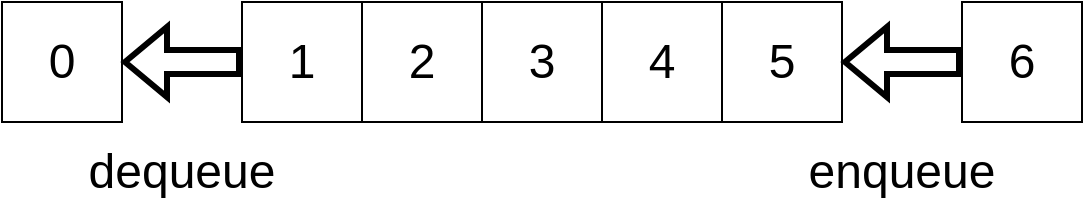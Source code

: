 <mxfile version="24.2.5" type="device">
  <diagram name="第 1 页" id="ItCtmsEPnJw0ktkY6HqF">
    <mxGraphModel dx="1434" dy="907" grid="1" gridSize="10" guides="1" tooltips="1" connect="1" arrows="1" fold="1" page="1" pageScale="1" pageWidth="827" pageHeight="1169" math="0" shadow="0">
      <root>
        <mxCell id="0" />
        <mxCell id="1" parent="0" />
        <mxCell id="ivrFrOjGUGSboI4QSA3r-1" value="0" style="whiteSpace=wrap;html=1;aspect=fixed;fontSize=24;" parent="1" vertex="1">
          <mxGeometry y="40" width="60" height="60" as="geometry" />
        </mxCell>
        <mxCell id="ivrFrOjGUGSboI4QSA3r-8" style="edgeStyle=orthogonalEdgeStyle;rounded=0;orthogonalLoop=1;jettySize=auto;html=1;entryX=1;entryY=0.5;entryDx=0;entryDy=0;strokeWidth=3;shape=flexArrow;" parent="1" source="ivrFrOjGUGSboI4QSA3r-2" target="ivrFrOjGUGSboI4QSA3r-1" edge="1">
          <mxGeometry relative="1" as="geometry" />
        </mxCell>
        <mxCell id="ivrFrOjGUGSboI4QSA3r-2" value="1" style="whiteSpace=wrap;html=1;aspect=fixed;fontSize=24;" parent="1" vertex="1">
          <mxGeometry x="120" y="40" width="60" height="60" as="geometry" />
        </mxCell>
        <mxCell id="ivrFrOjGUGSboI4QSA3r-3" value="2" style="whiteSpace=wrap;html=1;aspect=fixed;fontSize=24;" parent="1" vertex="1">
          <mxGeometry x="180" y="40" width="60" height="60" as="geometry" />
        </mxCell>
        <mxCell id="ivrFrOjGUGSboI4QSA3r-4" value="3" style="whiteSpace=wrap;html=1;aspect=fixed;fontSize=24;" parent="1" vertex="1">
          <mxGeometry x="240" y="40" width="60" height="60" as="geometry" />
        </mxCell>
        <mxCell id="ivrFrOjGUGSboI4QSA3r-5" value="4" style="whiteSpace=wrap;html=1;aspect=fixed;fontSize=24;" parent="1" vertex="1">
          <mxGeometry x="300" y="40" width="60" height="60" as="geometry" />
        </mxCell>
        <mxCell id="ivrFrOjGUGSboI4QSA3r-6" value="5" style="whiteSpace=wrap;html=1;aspect=fixed;fontSize=24;" parent="1" vertex="1">
          <mxGeometry x="360" y="40" width="60" height="60" as="geometry" />
        </mxCell>
        <mxCell id="ivrFrOjGUGSboI4QSA3r-9" style="edgeStyle=orthogonalEdgeStyle;rounded=0;orthogonalLoop=1;jettySize=auto;html=1;shape=flexArrow;strokeWidth=3;exitX=0;exitY=0.5;exitDx=0;exitDy=0;exitPerimeter=0;" parent="1" source="ivrFrOjGUGSboI4QSA3r-7" target="ivrFrOjGUGSboI4QSA3r-6" edge="1">
          <mxGeometry relative="1" as="geometry">
            <mxPoint x="500" y="70" as="sourcePoint" />
          </mxGeometry>
        </mxCell>
        <mxCell id="ivrFrOjGUGSboI4QSA3r-7" value="6" style="whiteSpace=wrap;html=1;aspect=fixed;fontSize=24;" parent="1" vertex="1">
          <mxGeometry x="480" y="40" width="60" height="60" as="geometry" />
        </mxCell>
        <mxCell id="ivrFrOjGUGSboI4QSA3r-10" value="&lt;font style=&quot;font-size: 24px;&quot;&gt;dequeue&lt;/font&gt;" style="text;html=1;strokeColor=none;fillColor=none;align=center;verticalAlign=middle;whiteSpace=wrap;rounded=0;" parent="1" vertex="1">
          <mxGeometry x="60" y="110" width="60" height="30" as="geometry" />
        </mxCell>
        <mxCell id="ivrFrOjGUGSboI4QSA3r-11" value="&lt;font style=&quot;font-size: 24px;&quot;&gt;enqueue&lt;/font&gt;" style="text;html=1;strokeColor=none;fillColor=none;align=center;verticalAlign=middle;whiteSpace=wrap;rounded=0;" parent="1" vertex="1">
          <mxGeometry x="420" y="110" width="60" height="30" as="geometry" />
        </mxCell>
      </root>
    </mxGraphModel>
  </diagram>
</mxfile>
